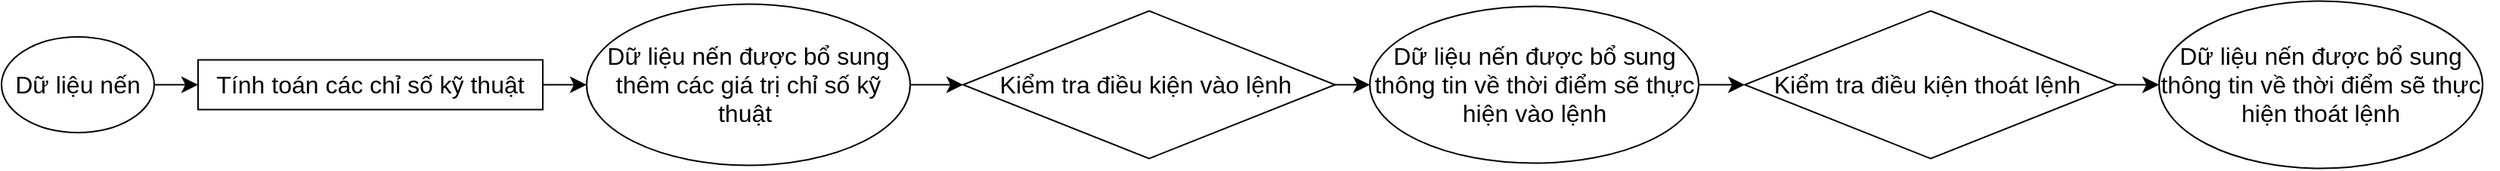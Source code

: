 <mxfile version="22.1.16" type="github">
  <diagram name="Page-1" id="Jc1pBtecjDMnf-kuf68Q">
    <mxGraphModel dx="2192" dy="623" grid="0" gridSize="10" guides="1" tooltips="1" connect="1" arrows="1" fold="1" page="0" pageScale="1" pageWidth="850" pageHeight="1100" math="0" shadow="0">
      <root>
        <mxCell id="0" />
        <mxCell id="1" parent="0" />
        <mxCell id="5zq-_wsz1Ss_zYrBo2Wd-2" value="Tính toán các chỉ số kỹ thuật" style="rounded=0;whiteSpace=wrap;html=1;fontSize=16;" vertex="1" parent="1">
          <mxGeometry x="-347" y="58.75" width="228" height="33" as="geometry" />
        </mxCell>
        <mxCell id="5zq-_wsz1Ss_zYrBo2Wd-19" style="edgeStyle=none;curved=1;rounded=0;orthogonalLoop=1;jettySize=auto;html=1;exitX=1;exitY=0.5;exitDx=0;exitDy=0;entryX=0;entryY=0.5;entryDx=0;entryDy=0;fontSize=12;startSize=8;endSize=8;" edge="1" parent="1" source="5zq-_wsz1Ss_zYrBo2Wd-3" target="5zq-_wsz1Ss_zYrBo2Wd-17">
          <mxGeometry relative="1" as="geometry" />
        </mxCell>
        <mxCell id="5zq-_wsz1Ss_zYrBo2Wd-3" value="Kiểm tra điều kiện vào lệnh&amp;nbsp;" style="rhombus;whiteSpace=wrap;html=1;fontSize=16;" vertex="1" parent="1">
          <mxGeometry x="159" y="26.25" width="246" height="98" as="geometry" />
        </mxCell>
        <mxCell id="5zq-_wsz1Ss_zYrBo2Wd-14" style="edgeStyle=none;curved=1;rounded=0;orthogonalLoop=1;jettySize=auto;html=1;exitX=1;exitY=0.5;exitDx=0;exitDy=0;entryX=0;entryY=0.5;entryDx=0;entryDy=0;fontSize=12;startSize=8;endSize=8;" edge="1" parent="1" source="5zq-_wsz1Ss_zYrBo2Wd-4" target="5zq-_wsz1Ss_zYrBo2Wd-13">
          <mxGeometry relative="1" as="geometry" />
        </mxCell>
        <mxCell id="5zq-_wsz1Ss_zYrBo2Wd-4" value="Kiểm tra điều kiện thoát lệnh&amp;nbsp;" style="rhombus;whiteSpace=wrap;html=1;fontSize=16;" vertex="1" parent="1">
          <mxGeometry x="676" y="26.25" width="246" height="98" as="geometry" />
        </mxCell>
        <mxCell id="5zq-_wsz1Ss_zYrBo2Wd-5" value="" style="endArrow=classic;html=1;rounded=0;fontSize=12;startSize=8;endSize=8;curved=1;exitX=1;exitY=0.5;exitDx=0;exitDy=0;entryX=0;entryY=0.5;entryDx=0;entryDy=0;" edge="1" parent="1" source="5zq-_wsz1Ss_zYrBo2Wd-2" target="5zq-_wsz1Ss_zYrBo2Wd-15">
          <mxGeometry width="50" height="50" relative="1" as="geometry">
            <mxPoint x="175" y="225" as="sourcePoint" />
            <mxPoint x="104" y="169" as="targetPoint" />
          </mxGeometry>
        </mxCell>
        <mxCell id="5zq-_wsz1Ss_zYrBo2Wd-12" style="edgeStyle=none;curved=1;rounded=0;orthogonalLoop=1;jettySize=auto;html=1;exitX=1;exitY=0.5;exitDx=0;exitDy=0;entryX=0;entryY=0.5;entryDx=0;entryDy=0;fontSize=12;startSize=8;endSize=8;" edge="1" parent="1" source="5zq-_wsz1Ss_zYrBo2Wd-11" target="5zq-_wsz1Ss_zYrBo2Wd-2">
          <mxGeometry relative="1" as="geometry" />
        </mxCell>
        <mxCell id="5zq-_wsz1Ss_zYrBo2Wd-11" value="Dữ liệu nến" style="ellipse;whiteSpace=wrap;html=1;fontSize=16;" vertex="1" parent="1">
          <mxGeometry x="-477" y="43.5" width="101" height="63.5" as="geometry" />
        </mxCell>
        <mxCell id="5zq-_wsz1Ss_zYrBo2Wd-13" value="Dữ liệu nến được bổ sung thông tin về thời điểm sẽ thực hiện thoát lệnh" style="ellipse;whiteSpace=wrap;html=1;fontSize=16;" vertex="1" parent="1">
          <mxGeometry x="950" y="19.75" width="214" height="111" as="geometry" />
        </mxCell>
        <mxCell id="5zq-_wsz1Ss_zYrBo2Wd-16" style="edgeStyle=none;curved=1;rounded=0;orthogonalLoop=1;jettySize=auto;html=1;exitX=1;exitY=0.5;exitDx=0;exitDy=0;entryX=0;entryY=0.5;entryDx=0;entryDy=0;fontSize=12;startSize=8;endSize=8;" edge="1" parent="1" source="5zq-_wsz1Ss_zYrBo2Wd-15" target="5zq-_wsz1Ss_zYrBo2Wd-3">
          <mxGeometry relative="1" as="geometry" />
        </mxCell>
        <mxCell id="5zq-_wsz1Ss_zYrBo2Wd-15" value="Dữ liệu nến được bổ sung thêm các giá trị chỉ số kỹ thuật&amp;nbsp;" style="ellipse;whiteSpace=wrap;html=1;fontSize=16;" vertex="1" parent="1">
          <mxGeometry x="-90" y="21.75" width="214" height="107" as="geometry" />
        </mxCell>
        <mxCell id="5zq-_wsz1Ss_zYrBo2Wd-18" style="edgeStyle=none;curved=1;rounded=0;orthogonalLoop=1;jettySize=auto;html=1;exitX=1;exitY=0.5;exitDx=0;exitDy=0;entryX=0;entryY=0.5;entryDx=0;entryDy=0;fontSize=12;startSize=8;endSize=8;" edge="1" parent="1" source="5zq-_wsz1Ss_zYrBo2Wd-17" target="5zq-_wsz1Ss_zYrBo2Wd-4">
          <mxGeometry relative="1" as="geometry" />
        </mxCell>
        <mxCell id="5zq-_wsz1Ss_zYrBo2Wd-17" value="Dữ liệu nến được bổ sung thông tin về thời điểm sẽ thực hiện vào lệnh" style="ellipse;whiteSpace=wrap;html=1;fontSize=16;" vertex="1" parent="1">
          <mxGeometry x="428" y="23.25" width="217.5" height="104" as="geometry" />
        </mxCell>
        <mxCell id="5zq-_wsz1Ss_zYrBo2Wd-21" style="edgeStyle=none;curved=1;rounded=0;orthogonalLoop=1;jettySize=auto;html=1;exitX=1;exitY=0.5;exitDx=0;exitDy=0;fontSize=12;startSize=8;endSize=8;" edge="1" parent="1" source="5zq-_wsz1Ss_zYrBo2Wd-13" target="5zq-_wsz1Ss_zYrBo2Wd-13">
          <mxGeometry relative="1" as="geometry" />
        </mxCell>
      </root>
    </mxGraphModel>
  </diagram>
</mxfile>
